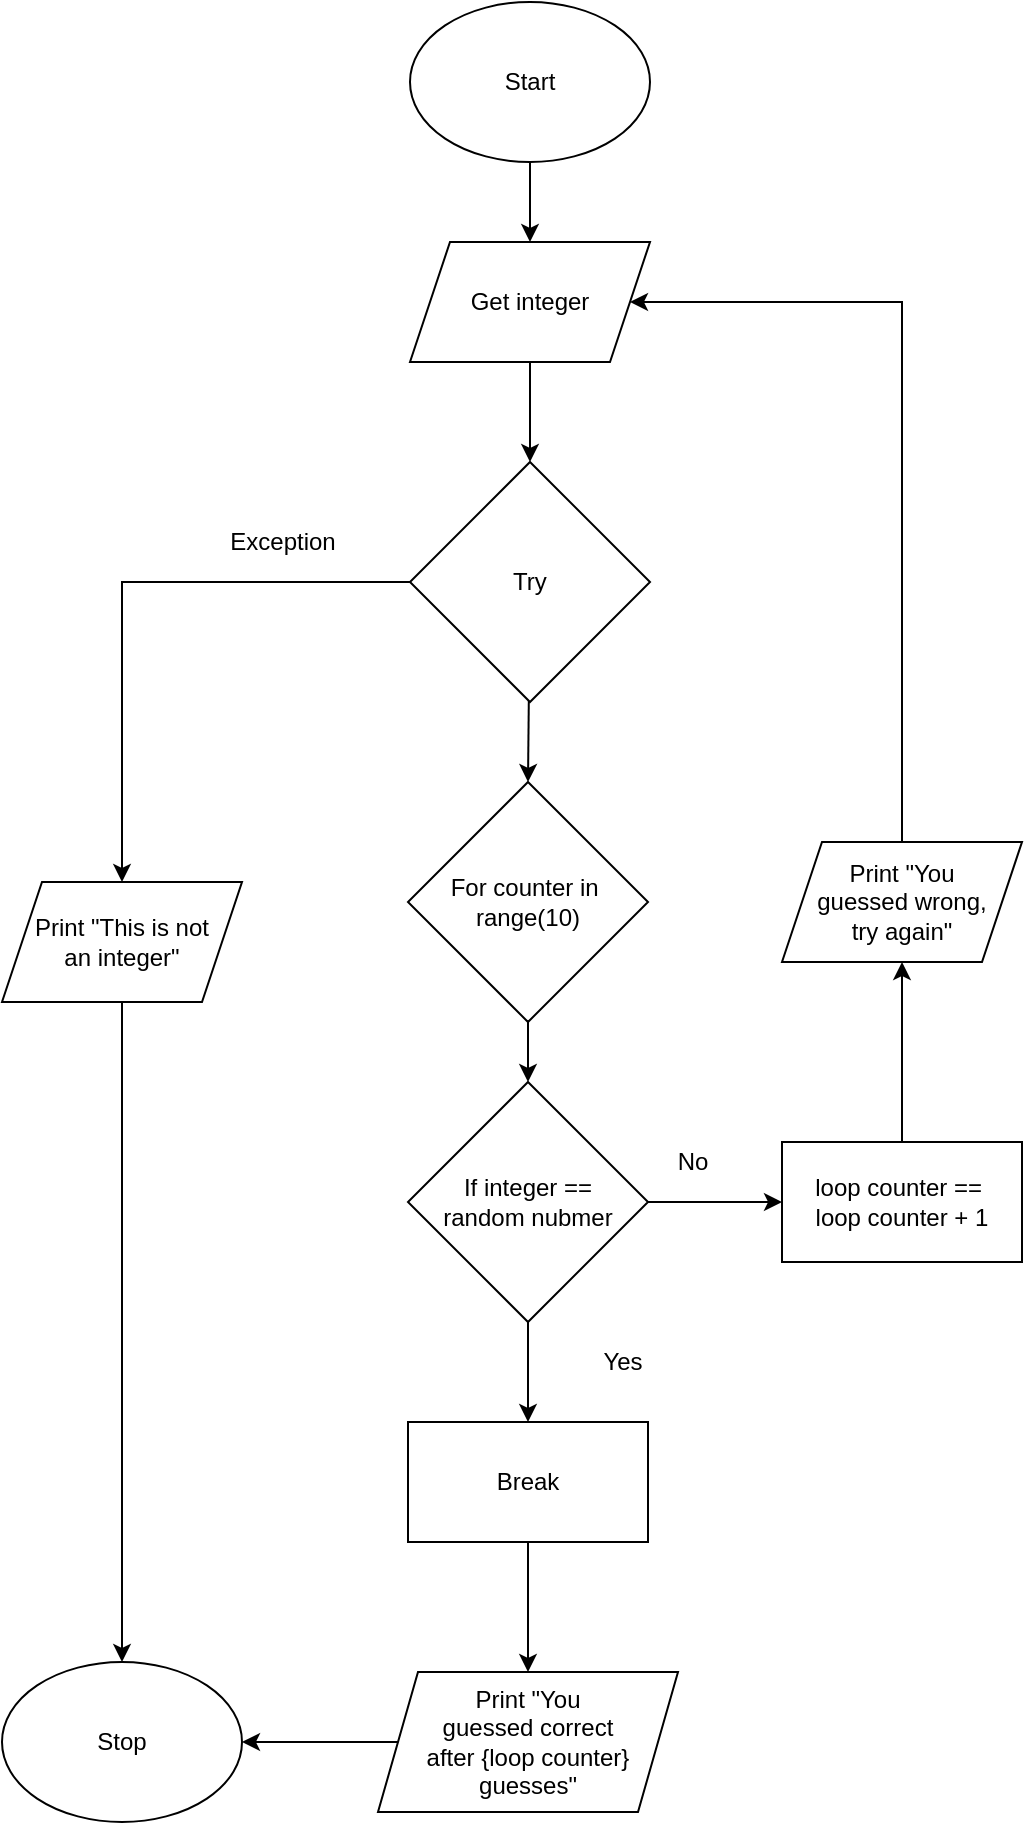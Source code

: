 <mxfile>
    <diagram id="187nnIWVP2VPcAdEnY8N" name="Page-1">
        <mxGraphModel dx="1006" dy="728" grid="1" gridSize="10" guides="1" tooltips="1" connect="1" arrows="1" fold="1" page="1" pageScale="1" pageWidth="827" pageHeight="1169" math="0" shadow="0">
            <root>
                <mxCell id="0"/>
                <mxCell id="1" parent="0"/>
                <mxCell id="51" style="edgeStyle=none;html=1;entryX=0.5;entryY=0;entryDx=0;entryDy=0;" edge="1" parent="1" source="52" target="54">
                    <mxGeometry relative="1" as="geometry"/>
                </mxCell>
                <mxCell id="52" value="Start" style="ellipse;whiteSpace=wrap;html=1;" vertex="1" parent="1">
                    <mxGeometry x="364" y="60" width="120" height="80" as="geometry"/>
                </mxCell>
                <mxCell id="53" style="edgeStyle=none;rounded=0;html=1;entryX=0.5;entryY=0;entryDx=0;entryDy=0;" edge="1" parent="1" source="54" target="63">
                    <mxGeometry relative="1" as="geometry"/>
                </mxCell>
                <mxCell id="54" value="Get integer" style="shape=parallelogram;perimeter=parallelogramPerimeter;whiteSpace=wrap;html=1;fixedSize=1;" vertex="1" parent="1">
                    <mxGeometry x="364" y="180" width="120" height="60" as="geometry"/>
                </mxCell>
                <mxCell id="55" style="edgeStyle=none;html=1;entryX=0.5;entryY=0;entryDx=0;entryDy=0;" edge="1" parent="1" source="56" target="72">
                    <mxGeometry relative="1" as="geometry"/>
                </mxCell>
                <mxCell id="56" value="For counter in&amp;nbsp;&lt;br&gt;range(10)" style="rhombus;whiteSpace=wrap;html=1;" vertex="1" parent="1">
                    <mxGeometry x="363" y="450" width="120" height="120" as="geometry"/>
                </mxCell>
                <mxCell id="57" style="edgeStyle=none;html=1;entryX=0.5;entryY=0;entryDx=0;entryDy=0;" edge="1" parent="1" source="58" target="65">
                    <mxGeometry relative="1" as="geometry"/>
                </mxCell>
                <mxCell id="58" value="Break" style="rounded=0;whiteSpace=wrap;html=1;" vertex="1" parent="1">
                    <mxGeometry x="363" y="770" width="120" height="60" as="geometry"/>
                </mxCell>
                <mxCell id="59" value="Yes" style="text;html=1;align=center;verticalAlign=middle;resizable=0;points=[];autosize=1;strokeColor=none;fillColor=none;" vertex="1" parent="1">
                    <mxGeometry x="450" y="730" width="40" height="20" as="geometry"/>
                </mxCell>
                <mxCell id="60" value="No" style="text;html=1;align=center;verticalAlign=middle;resizable=0;points=[];autosize=1;strokeColor=none;fillColor=none;" vertex="1" parent="1">
                    <mxGeometry x="490" y="630" width="30" height="20" as="geometry"/>
                </mxCell>
                <mxCell id="61" style="edgeStyle=none;rounded=0;html=1;entryX=0.5;entryY=0;entryDx=0;entryDy=0;" edge="1" parent="1" source="63" target="56">
                    <mxGeometry relative="1" as="geometry"/>
                </mxCell>
                <mxCell id="62" style="edgeStyle=none;rounded=0;html=1;entryX=0.5;entryY=0;entryDx=0;entryDy=0;" edge="1" parent="1" source="63" target="69">
                    <mxGeometry relative="1" as="geometry">
                        <Array as="points">
                            <mxPoint x="220" y="350"/>
                        </Array>
                    </mxGeometry>
                </mxCell>
                <mxCell id="63" value="Try" style="rhombus;whiteSpace=wrap;html=1;" vertex="1" parent="1">
                    <mxGeometry x="364" y="290" width="120" height="120" as="geometry"/>
                </mxCell>
                <mxCell id="64" style="edgeStyle=none;rounded=0;html=1;entryX=1;entryY=0.5;entryDx=0;entryDy=0;" edge="1" parent="1" source="65" target="66">
                    <mxGeometry relative="1" as="geometry"/>
                </mxCell>
                <mxCell id="65" value="Print &quot;You&lt;br&gt;guessed correct&lt;br&gt;after {loop counter} guesses&quot;" style="shape=parallelogram;perimeter=parallelogramPerimeter;whiteSpace=wrap;html=1;fixedSize=1;" vertex="1" parent="1">
                    <mxGeometry x="348" y="895" width="150" height="70" as="geometry"/>
                </mxCell>
                <mxCell id="66" value="Stop" style="ellipse;whiteSpace=wrap;html=1;" vertex="1" parent="1">
                    <mxGeometry x="160" y="890" width="120" height="80" as="geometry"/>
                </mxCell>
                <mxCell id="67" value="Exception" style="text;html=1;align=center;verticalAlign=middle;resizable=0;points=[];autosize=1;strokeColor=none;fillColor=none;" vertex="1" parent="1">
                    <mxGeometry x="265" y="320" width="70" height="20" as="geometry"/>
                </mxCell>
                <mxCell id="68" style="edgeStyle=none;rounded=0;html=1;" edge="1" parent="1" source="69" target="66">
                    <mxGeometry relative="1" as="geometry"/>
                </mxCell>
                <mxCell id="69" value="Print &quot;This is not&lt;br&gt;an integer&quot;" style="shape=parallelogram;perimeter=parallelogramPerimeter;whiteSpace=wrap;html=1;fixedSize=1;" vertex="1" parent="1">
                    <mxGeometry x="160" y="500" width="120" height="60" as="geometry"/>
                </mxCell>
                <mxCell id="70" style="edgeStyle=none;html=1;" edge="1" parent="1" source="72" target="58">
                    <mxGeometry relative="1" as="geometry"/>
                </mxCell>
                <mxCell id="71" style="edgeStyle=none;html=1;" edge="1" parent="1" source="72" target="74">
                    <mxGeometry relative="1" as="geometry"/>
                </mxCell>
                <mxCell id="72" value="If integer ==&lt;br&gt;random nubmer" style="rhombus;whiteSpace=wrap;html=1;" vertex="1" parent="1">
                    <mxGeometry x="363" y="600" width="120" height="120" as="geometry"/>
                </mxCell>
                <mxCell id="73" style="edgeStyle=none;html=1;entryX=0.5;entryY=1;entryDx=0;entryDy=0;" edge="1" parent="1" source="74" target="76">
                    <mxGeometry relative="1" as="geometry"/>
                </mxCell>
                <mxCell id="74" value="loop counter ==&amp;nbsp;&lt;br&gt;loop counter + 1" style="rounded=0;whiteSpace=wrap;html=1;" vertex="1" parent="1">
                    <mxGeometry x="550" y="630" width="120" height="60" as="geometry"/>
                </mxCell>
                <mxCell id="75" style="edgeStyle=none;html=1;entryX=1;entryY=0.5;entryDx=0;entryDy=0;rounded=0;" edge="1" parent="1" source="76" target="54">
                    <mxGeometry relative="1" as="geometry">
                        <Array as="points">
                            <mxPoint x="610" y="210"/>
                        </Array>
                    </mxGeometry>
                </mxCell>
                <mxCell id="76" value="Print &quot;You&lt;br&gt;guessed wrong,&lt;br&gt;try again&quot;" style="shape=parallelogram;perimeter=parallelogramPerimeter;whiteSpace=wrap;html=1;fixedSize=1;" vertex="1" parent="1">
                    <mxGeometry x="550" y="480" width="120" height="60" as="geometry"/>
                </mxCell>
            </root>
        </mxGraphModel>
    </diagram>
</mxfile>